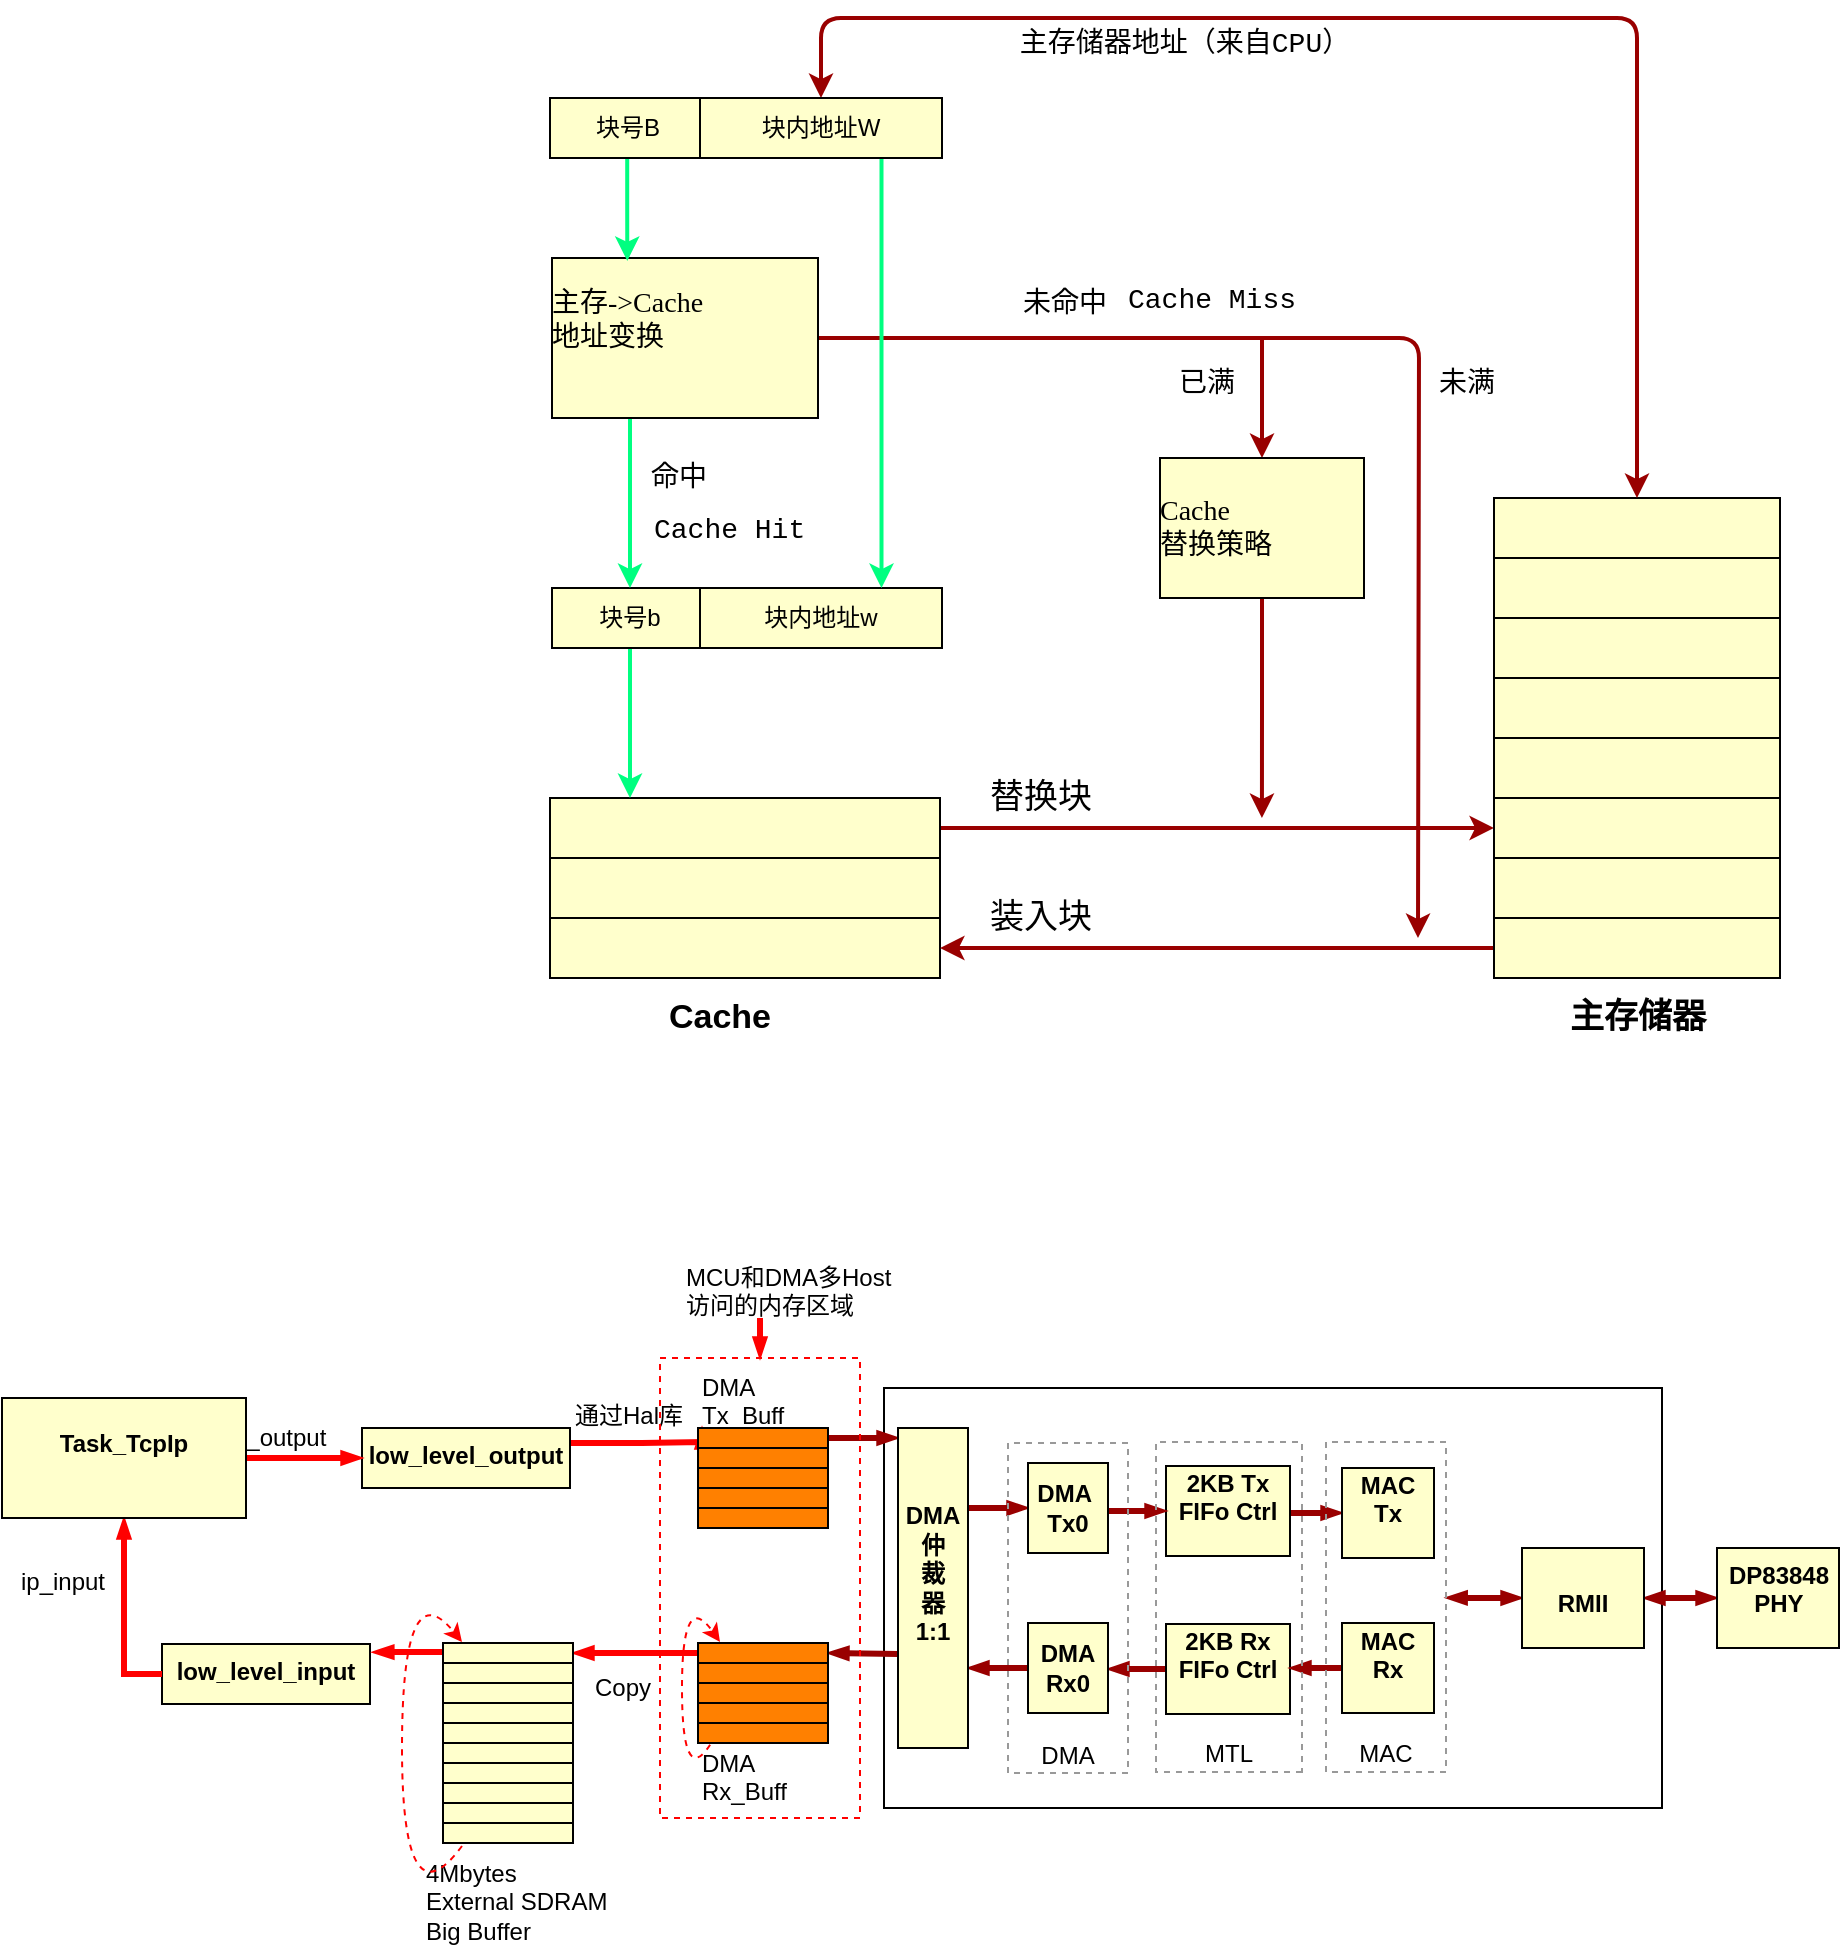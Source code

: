 <mxfile version="10.6.5" type="github"><diagram name="Page-1" id="c7558073-3199-34d8-9f00-42111426c3f3"><mxGraphModel dx="1403" dy="337" grid="1" gridSize="10" guides="1" tooltips="1" connect="1" arrows="1" fold="1" page="1" pageScale="1" pageWidth="826" pageHeight="1169" background="#ffffff" math="0" shadow="0"><root><mxCell id="0"/><mxCell id="1" parent="0"/><mxCell id="rJL7Dmup7pyaeB568RwO-131" style="edgeStyle=orthogonalEdgeStyle;rounded=0;orthogonalLoop=1;jettySize=auto;html=1;exitX=1;exitY=0.5;exitDx=0;exitDy=0;entryX=0;entryY=0.5;entryDx=0;entryDy=0;strokeColor=#990000;strokeWidth=2;" parent="1" source="14" target="rJL7Dmup7pyaeB568RwO-123" edge="1"><mxGeometry relative="1" as="geometry"/></mxCell><mxCell id="14" value="" style="align=center;verticalAlign=middle;fontStyle=1;strokeWidth=1;fillColor=#FFFFCC;spacing=0;whiteSpace=wrap;" parent="1" vertex="1"><mxGeometry x="104" y="535" width="195" height="30" as="geometry"/></mxCell><mxCell id="rJL7Dmup7pyaeB568RwO-96" value="" style="whiteSpace=wrap;align=center;verticalAlign=middle;fontStyle=1;strokeWidth=1;fillColor=#FFFFCC" parent="1" vertex="1"><mxGeometry x="104" y="565" width="195" height="30" as="geometry"/></mxCell><mxCell id="rJL7Dmup7pyaeB568RwO-97" value="" style="whiteSpace=wrap;align=center;verticalAlign=middle;fontStyle=1;strokeWidth=1;fillColor=#FFFFCC" parent="1" vertex="1"><mxGeometry x="104" y="595" width="195" height="30" as="geometry"/></mxCell><mxCell id="rJL7Dmup7pyaeB568RwO-98" value="&lt;font style=&quot;font-size: 17px&quot;&gt;Cache&lt;/font&gt;" style="text;html=1;strokeColor=none;fillColor=none;align=center;verticalAlign=middle;whiteSpace=wrap;rounded=0;fontStyle=1" parent="1" vertex="1"><mxGeometry x="169" y="635" width="40" height="20" as="geometry"/></mxCell><mxCell id="rJL7Dmup7pyaeB568RwO-117" value="" style="align=center;verticalAlign=middle;fontStyle=1;strokeWidth=1;fillColor=#FFFFCC;spacing=0;whiteSpace=wrap;" parent="1" vertex="1"><mxGeometry x="576" y="385" width="143" height="30" as="geometry"/></mxCell><mxCell id="rJL7Dmup7pyaeB568RwO-118" value="" style="align=center;verticalAlign=middle;fontStyle=1;strokeWidth=1;fillColor=#FFFFCC;spacing=0;whiteSpace=wrap;" parent="1" vertex="1"><mxGeometry x="576" y="415" width="143" height="30" as="geometry"/></mxCell><mxCell id="rJL7Dmup7pyaeB568RwO-120" value="" style="align=center;verticalAlign=middle;fontStyle=1;strokeWidth=1;fillColor=#FFFFCC;spacing=0;whiteSpace=wrap;" parent="1" vertex="1"><mxGeometry x="576" y="445" width="143" height="30" as="geometry"/></mxCell><mxCell id="rJL7Dmup7pyaeB568RwO-121" value="" style="align=center;verticalAlign=middle;fontStyle=1;strokeWidth=1;fillColor=#FFFFCC;spacing=0;whiteSpace=wrap;" parent="1" vertex="1"><mxGeometry x="576" y="475" width="143" height="30" as="geometry"/></mxCell><mxCell id="rJL7Dmup7pyaeB568RwO-122" value="" style="align=center;verticalAlign=middle;fontStyle=1;strokeWidth=1;fillColor=#FFFFCC;spacing=0;whiteSpace=wrap;" parent="1" vertex="1"><mxGeometry x="576" y="505" width="143" height="30" as="geometry"/></mxCell><mxCell id="rJL7Dmup7pyaeB568RwO-123" value="" style="align=center;verticalAlign=middle;fontStyle=1;strokeWidth=1;fillColor=#FFFFCC;spacing=0;whiteSpace=wrap;" parent="1" vertex="1"><mxGeometry x="576" y="535" width="143" height="30" as="geometry"/></mxCell><mxCell id="rJL7Dmup7pyaeB568RwO-124" value="" style="align=center;verticalAlign=middle;fontStyle=1;strokeWidth=1;fillColor=#FFFFCC;spacing=0;whiteSpace=wrap;" parent="1" vertex="1"><mxGeometry x="576" y="565" width="143" height="30" as="geometry"/></mxCell><mxCell id="rJL7Dmup7pyaeB568RwO-130" style="edgeStyle=orthogonalEdgeStyle;rounded=0;orthogonalLoop=1;jettySize=auto;html=1;exitX=0;exitY=0.5;exitDx=0;exitDy=0;entryX=1;entryY=0.5;entryDx=0;entryDy=0;strokeColor=#990000;strokeWidth=2;" parent="1" source="rJL7Dmup7pyaeB568RwO-125" target="rJL7Dmup7pyaeB568RwO-97" edge="1"><mxGeometry relative="1" as="geometry"/></mxCell><mxCell id="rJL7Dmup7pyaeB568RwO-125" value="" style="align=center;verticalAlign=middle;fontStyle=1;strokeWidth=1;fillColor=#FFFFCC;spacing=0;whiteSpace=wrap;" parent="1" vertex="1"><mxGeometry x="576" y="595" width="143" height="30" as="geometry"/></mxCell><mxCell id="rJL7Dmup7pyaeB568RwO-127" value="&lt;span style=&quot;font-size: 17px&quot;&gt;主存储器&lt;/span&gt;" style="text;html=1;strokeColor=none;fillColor=none;align=center;verticalAlign=middle;whiteSpace=wrap;rounded=0;fontStyle=1" parent="1" vertex="1"><mxGeometry x="607.5" y="635" width="80" height="20" as="geometry"/></mxCell><mxCell id="rJL7Dmup7pyaeB568RwO-132" value="&lt;font style=&quot;font-size: 17px&quot;&gt;替换块&lt;/font&gt;" style="text;html=1;strokeColor=none;fillColor=none;align=center;verticalAlign=middle;whiteSpace=wrap;rounded=0;" parent="1" vertex="1"><mxGeometry x="319.5" y="525" width="59" height="20" as="geometry"/></mxCell><mxCell id="rJL7Dmup7pyaeB568RwO-133" value="&lt;font style=&quot;font-size: 17px&quot;&gt;装入块&lt;/font&gt;" style="text;html=1;strokeColor=none;fillColor=none;align=center;verticalAlign=middle;whiteSpace=wrap;rounded=0;" parent="1" vertex="1"><mxGeometry x="319.5" y="585" width="59" height="20" as="geometry"/></mxCell><mxCell id="rJL7Dmup7pyaeB568RwO-139" value="" style="edgeStyle=orthogonalEdgeStyle;rounded=0;orthogonalLoop=1;jettySize=auto;html=1;strokeColor=#00FF80;strokeWidth=2;fontFamily=Courier New;fontSize=14;fontColor=#99FF99;" parent="1" source="rJL7Dmup7pyaeB568RwO-134" target="14" edge="1"><mxGeometry relative="1" as="geometry"><Array as="points"><mxPoint x="144" y="535"/><mxPoint x="144" y="535"/></Array></mxGeometry></mxCell><mxCell id="rJL7Dmup7pyaeB568RwO-134" value="块号b" style="align=center;verticalAlign=middle;fontStyle=0;strokeWidth=1;fillColor=#FFFFCC;spacing=0;whiteSpace=wrap;" parent="1" vertex="1"><mxGeometry x="105" y="430" width="78" height="30" as="geometry"/></mxCell><mxCell id="rJL7Dmup7pyaeB568RwO-135" value="块内地址w" style="align=center;verticalAlign=middle;fontStyle=0;strokeWidth=1;fillColor=#FFFFCC;spacing=0;whiteSpace=wrap;" parent="1" vertex="1"><mxGeometry x="179.0" y="430" width="121" height="30" as="geometry"/></mxCell><mxCell id="rJL7Dmup7pyaeB568RwO-143" value="" style="edgeStyle=orthogonalEdgeStyle;rounded=0;orthogonalLoop=1;jettySize=auto;html=1;strokeColor=#00FF80;strokeWidth=2;fontFamily=Courier New;fontSize=14;fontColor=#99FF99;entryX=0.5;entryY=0;entryDx=0;entryDy=0;" parent="1" source="rJL7Dmup7pyaeB568RwO-136" target="rJL7Dmup7pyaeB568RwO-134" edge="1"><mxGeometry relative="1" as="geometry"><mxPoint x="171.5" y="425" as="targetPoint"/><Array as="points"><mxPoint x="144" y="365"/><mxPoint x="144" y="365"/></Array></mxGeometry></mxCell><mxCell id="rJL7Dmup7pyaeB568RwO-144" value="命中" style="text;html=1;resizable=0;points=[];align=center;verticalAlign=middle;labelBackgroundColor=#ffffff;fontSize=14;fontFamily=Courier New;fontColor=#000000;" parent="rJL7Dmup7pyaeB568RwO-143" vertex="1" connectable="0"><mxGeometry x="-0.114" y="1" relative="1" as="geometry"><mxPoint x="23" y="-7.5" as="offset"/></mxGeometry></mxCell><mxCell id="rJL7Dmup7pyaeB568RwO-155" style="edgeStyle=orthogonalEdgeStyle;rounded=0;orthogonalLoop=1;jettySize=auto;html=1;exitX=1;exitY=0.5;exitDx=0;exitDy=0;startArrow=none;startFill=0;strokeColor=#990000;strokeWidth=2;fontFamily=Courier New;fontSize=14;fontColor=#000000;" parent="1" source="rJL7Dmup7pyaeB568RwO-136" target="rJL7Dmup7pyaeB568RwO-154" edge="1"><mxGeometry relative="1" as="geometry"/></mxCell><mxCell id="rJL7Dmup7pyaeB568RwO-157" style="edgeStyle=orthogonalEdgeStyle;rounded=1;orthogonalLoop=1;jettySize=auto;html=1;exitX=1;exitY=0.5;exitDx=0;exitDy=0;startArrow=none;startFill=0;strokeColor=#990000;strokeWidth=2;fontFamily=Courier New;fontSize=14;fontColor=#000000;" parent="1" source="rJL7Dmup7pyaeB568RwO-136" edge="1"><mxGeometry relative="1" as="geometry"><mxPoint x="538" y="605.0" as="targetPoint"/></mxGeometry></mxCell><mxCell id="rJL7Dmup7pyaeB568RwO-136" value="主存-&gt;Cache&#10;地址变换&#10;" style="align=left;verticalAlign=middle;fontStyle=0;strokeWidth=1;fillColor=#FFFFCC;spacing=0;whiteSpace=wrap;horizontal=1;fontSize=14;fontFamily=Verdana;" parent="1" vertex="1"><mxGeometry x="105" y="265" width="133" height="80" as="geometry"/></mxCell><mxCell id="rJL7Dmup7pyaeB568RwO-149" value="" style="edgeStyle=orthogonalEdgeStyle;rounded=0;orthogonalLoop=1;jettySize=auto;html=1;strokeColor=#00FF80;strokeWidth=2;fontFamily=Courier New;fontSize=14;fontColor=#000000;entryX=0.283;entryY=0.018;entryDx=0;entryDy=0;entryPerimeter=0;" parent="1" source="rJL7Dmup7pyaeB568RwO-145" target="rJL7Dmup7pyaeB568RwO-136" edge="1"><mxGeometry relative="1" as="geometry"><Array as="points"><mxPoint x="143" y="240"/></Array></mxGeometry></mxCell><mxCell id="rJL7Dmup7pyaeB568RwO-145" value="块号B" style="align=center;verticalAlign=middle;fontStyle=0;strokeWidth=1;fillColor=#FFFFCC;spacing=0;whiteSpace=wrap;" parent="1" vertex="1"><mxGeometry x="104" y="185" width="78" height="30" as="geometry"/></mxCell><mxCell id="rJL7Dmup7pyaeB568RwO-151" style="edgeStyle=orthogonalEdgeStyle;rounded=1;orthogonalLoop=1;jettySize=auto;html=1;entryX=0.5;entryY=0;entryDx=0;entryDy=0;strokeColor=#990000;strokeWidth=2;fontFamily=Courier New;fontSize=14;fontColor=#000000;startArrow=classic;startFill=1;" parent="1" source="rJL7Dmup7pyaeB568RwO-146" target="rJL7Dmup7pyaeB568RwO-117" edge="1"><mxGeometry relative="1" as="geometry"><Array as="points"><mxPoint x="240" y="145"/><mxPoint x="648" y="145"/></Array></mxGeometry></mxCell><mxCell id="rJL7Dmup7pyaeB568RwO-152" style="edgeStyle=orthogonalEdgeStyle;rounded=0;orthogonalLoop=1;jettySize=auto;html=1;exitX=0.75;exitY=1;exitDx=0;exitDy=0;entryX=0.75;entryY=0;entryDx=0;entryDy=0;strokeColor=#00FF80;strokeWidth=2;fontFamily=Courier New;fontSize=14;fontColor=#000000;" parent="1" source="rJL7Dmup7pyaeB568RwO-146" target="rJL7Dmup7pyaeB568RwO-135" edge="1"><mxGeometry relative="1" as="geometry"/></mxCell><mxCell id="rJL7Dmup7pyaeB568RwO-146" value="块内地址W" style="align=center;verticalAlign=middle;fontStyle=0;strokeWidth=1;fillColor=#FFFFCC;spacing=0;whiteSpace=wrap;" parent="1" vertex="1"><mxGeometry x="179.0" y="185" width="121" height="30" as="geometry"/></mxCell><mxCell id="rJL7Dmup7pyaeB568RwO-153" value="主存储器地址（来自CPU）" style="text;html=1;resizable=0;points=[];align=center;verticalAlign=middle;labelBackgroundColor=#ffffff;fontSize=14;fontFamily=Courier New;fontColor=#000000;" parent="1" vertex="1" connectable="0"><mxGeometry x="398.103" y="164.931" as="geometry"><mxPoint x="23" y="-7.5" as="offset"/></mxGeometry></mxCell><mxCell id="rJL7Dmup7pyaeB568RwO-156" style="edgeStyle=orthogonalEdgeStyle;rounded=0;orthogonalLoop=1;jettySize=auto;html=1;exitX=0.5;exitY=1;exitDx=0;exitDy=0;startArrow=none;startFill=0;strokeColor=#990000;strokeWidth=2;fontFamily=Courier New;fontSize=14;fontColor=#000000;" parent="1" source="rJL7Dmup7pyaeB568RwO-154" edge="1"><mxGeometry relative="1" as="geometry"><mxPoint x="459.966" y="545.0" as="targetPoint"/></mxGeometry></mxCell><mxCell id="rJL7Dmup7pyaeB568RwO-154" value="Cache&#10;替换策略" style="align=left;verticalAlign=middle;fontStyle=0;strokeWidth=1;fillColor=#FFFFCC;spacing=0;whiteSpace=wrap;horizontal=1;fontSize=14;fontFamily=Verdana;" parent="1" vertex="1"><mxGeometry x="409" y="365" width="102" height="70" as="geometry"/></mxCell><mxCell id="rJL7Dmup7pyaeB568RwO-158" value="未命中" style="text;html=1;resizable=0;points=[];align=center;verticalAlign=middle;labelBackgroundColor=#ffffff;fontSize=14;fontFamily=Courier New;fontColor=#000000;" parent="1" vertex="1" connectable="0"><mxGeometry x="338.103" y="294.931" as="geometry"><mxPoint x="23" y="-7.5" as="offset"/></mxGeometry></mxCell><mxCell id="rJL7Dmup7pyaeB568RwO-159" value="已满" style="text;html=1;resizable=0;points=[];align=center;verticalAlign=middle;labelBackgroundColor=#ffffff;fontSize=14;fontFamily=Courier New;fontColor=#000000;" parent="1" vertex="1" connectable="0"><mxGeometry x="409.103" y="334.931" as="geometry"><mxPoint x="23" y="-7.5" as="offset"/></mxGeometry></mxCell><mxCell id="rJL7Dmup7pyaeB568RwO-160" value="未满" style="text;html=1;resizable=0;points=[];align=center;verticalAlign=middle;labelBackgroundColor=#ffffff;fontSize=14;fontFamily=Courier New;fontColor=#000000;" parent="1" vertex="1" connectable="0"><mxGeometry x="539.103" y="334.931" as="geometry"><mxPoint x="23" y="-7.5" as="offset"/></mxGeometry></mxCell><mxCell id="rJL7Dmup7pyaeB568RwO-162" value="Cache Hit" style="text;html=1;resizable=0;points=[];autosize=1;align=left;verticalAlign=top;spacingTop=-4;fontSize=14;fontFamily=Courier New;fontColor=#000000;" parent="1" vertex="1"><mxGeometry x="154" y="390" width="90" height="20" as="geometry"/></mxCell><mxCell id="rJL7Dmup7pyaeB568RwO-163" value="Cache Miss" style="text;html=1;resizable=0;points=[];autosize=1;align=left;verticalAlign=top;spacingTop=-4;fontSize=14;fontFamily=Courier New;fontColor=#000000;" parent="1" vertex="1"><mxGeometry x="391" y="275" width="100" height="20" as="geometry"/></mxCell><mxCell id="zGdMH3OUGbLleEWhz61C-14" value="" style="align=center;verticalAlign=middle;fontStyle=1;strokeWidth=1;fillColor=#FFFFFF;spacing=0;whiteSpace=wrap;" parent="1" vertex="1"><mxGeometry x="271" y="830" width="389" height="210" as="geometry"/></mxCell><mxCell id="NwYxwCmfoPBGEtadz7WO-18" style="edgeStyle=orthogonalEdgeStyle;rounded=0;orthogonalLoop=1;jettySize=auto;html=1;entryX=1;entryY=0.5;entryDx=0;entryDy=0;fontSize=12;strokeWidth=3;strokeColor=#990000;endArrow=none;endFill=0;startArrow=blockThin;startFill=1;endSize=3;startSize=3;" edge="1" parent="1" source="zGdMH3OUGbLleEWhz61C-15" target="zGdMH3OUGbLleEWhz61C-56"><mxGeometry relative="1" as="geometry"><Array as="points"><mxPoint x="250" y="855"/><mxPoint x="250" y="855"/></Array></mxGeometry></mxCell><mxCell id="NwYxwCmfoPBGEtadz7WO-19" style="edgeStyle=orthogonalEdgeStyle;rounded=0;orthogonalLoop=1;jettySize=auto;html=1;entryX=1;entryY=0.5;entryDx=0;entryDy=0;fontSize=12;strokeWidth=3;strokeColor=#990000;endArrow=blockThin;endFill=1;startArrow=none;startFill=0;endSize=3;" edge="1" parent="1" target="zGdMH3OUGbLleEWhz61C-24"><mxGeometry relative="1" as="geometry"><mxPoint x="278" y="963" as="sourcePoint"/><Array as="points"><mxPoint x="278" y="963"/><mxPoint x="260" y="963"/></Array></mxGeometry></mxCell><mxCell id="NwYxwCmfoPBGEtadz7WO-22" style="edgeStyle=orthogonalEdgeStyle;rounded=0;orthogonalLoop=1;jettySize=auto;html=1;exitX=1;exitY=0.25;exitDx=0;exitDy=0;startArrow=none;startFill=0;endArrow=blockThin;endFill=1;strokeColor=#990000;strokeWidth=3;fontSize=12;endSize=3;" edge="1" parent="1" source="zGdMH3OUGbLleEWhz61C-15" target="zGdMH3OUGbLleEWhz61C-31"><mxGeometry relative="1" as="geometry"><Array as="points"><mxPoint x="340" y="890"/><mxPoint x="340" y="890"/></Array></mxGeometry></mxCell><mxCell id="NwYxwCmfoPBGEtadz7WO-23" style="edgeStyle=orthogonalEdgeStyle;rounded=0;orthogonalLoop=1;jettySize=auto;html=1;exitX=1;exitY=0.75;exitDx=0;exitDy=0;startArrow=blockThin;startFill=1;endArrow=none;endFill=0;strokeColor=#990000;strokeWidth=3;fontSize=12;endSize=3;startSize=3;" edge="1" parent="1" source="zGdMH3OUGbLleEWhz61C-15" target="zGdMH3OUGbLleEWhz61C-63"><mxGeometry relative="1" as="geometry"><Array as="points"><mxPoint x="340" y="970"/><mxPoint x="340" y="970"/></Array></mxGeometry></mxCell><mxCell id="zGdMH3OUGbLleEWhz61C-15" value="DMA仲&#10;裁&#10;器&#10;1:1&#10;" style="align=center;verticalAlign=middle;fontStyle=1;strokeWidth=1;fillColor=#FFFFCC;spacing=0;whiteSpace=wrap;horizontal=1;" parent="1" vertex="1"><mxGeometry x="278" y="850" width="35" height="160" as="geometry"/></mxCell><mxCell id="NwYxwCmfoPBGEtadz7WO-25" style="edgeStyle=orthogonalEdgeStyle;rounded=0;orthogonalLoop=1;jettySize=auto;html=1;exitX=1;exitY=0.5;exitDx=0;exitDy=0;entryX=0;entryY=0.5;entryDx=0;entryDy=0;startArrow=none;startFill=0;endArrow=blockThin;endFill=1;strokeColor=#990000;strokeWidth=3;fontSize=12;endSize=3;startSize=3;" edge="1" parent="1" source="zGdMH3OUGbLleEWhz61C-18" target="zGdMH3OUGbLleEWhz61C-20"><mxGeometry relative="1" as="geometry"><Array as="points"><mxPoint x="474" y="893"/></Array></mxGeometry></mxCell><mxCell id="zGdMH3OUGbLleEWhz61C-18" value="2KB Tx&#10;FIFo Ctrl&#10;" style="align=center;verticalAlign=bottom;fontStyle=1;strokeWidth=1;fillColor=#FFFFCC;spacing=0;whiteSpace=wrap;horizontal=1;" parent="1" vertex="1"><mxGeometry x="412" y="869" width="62" height="45" as="geometry"/></mxCell><mxCell id="NwYxwCmfoPBGEtadz7WO-26" style="edgeStyle=orthogonalEdgeStyle;rounded=0;orthogonalLoop=1;jettySize=auto;html=1;startArrow=none;startFill=0;endArrow=blockThin;endFill=1;strokeColor=#990000;strokeWidth=3;fontSize=12;startSize=3;endSize=3;" edge="1" parent="1" source="zGdMH3OUGbLleEWhz61C-19" target="zGdMH3OUGbLleEWhz61C-63"><mxGeometry relative="1" as="geometry"><Array as="points"><mxPoint x="392" y="970"/><mxPoint x="392" y="970"/></Array></mxGeometry></mxCell><mxCell id="zGdMH3OUGbLleEWhz61C-19" value="2KB Rx&#10;FIFo Ctrl&#10;" style="align=center;verticalAlign=bottom;fontStyle=1;strokeWidth=1;fillColor=#FFFFCC;spacing=0;whiteSpace=wrap;horizontal=1;flipH=1;flipV=0;" parent="1" vertex="1"><mxGeometry x="412" y="948" width="62" height="45" as="geometry"/></mxCell><mxCell id="zGdMH3OUGbLleEWhz61C-20" value="MAC&#10;Tx&#10;" style="align=center;verticalAlign=bottom;fontStyle=1;strokeWidth=1;fillColor=#FFFFCC;spacing=0;whiteSpace=wrap;horizontal=1;" parent="1" vertex="1"><mxGeometry x="500" y="870" width="46" height="45" as="geometry"/></mxCell><mxCell id="NwYxwCmfoPBGEtadz7WO-27" style="edgeStyle=orthogonalEdgeStyle;rounded=0;orthogonalLoop=1;jettySize=auto;html=1;exitX=0;exitY=0.5;exitDx=0;exitDy=0;startArrow=none;startFill=0;endArrow=blockThin;endFill=1;strokeColor=#990000;strokeWidth=3;fontSize=12;startSize=3;endSize=3;" edge="1" parent="1" source="zGdMH3OUGbLleEWhz61C-21" target="zGdMH3OUGbLleEWhz61C-19"><mxGeometry relative="1" as="geometry"><Array as="points"><mxPoint x="480" y="970"/><mxPoint x="480" y="970"/></Array></mxGeometry></mxCell><mxCell id="zGdMH3OUGbLleEWhz61C-21" value="MAC&#10;Rx&#10;" style="align=center;verticalAlign=bottom;fontStyle=1;strokeWidth=1;fillColor=#FFFFCC;spacing=0;whiteSpace=wrap;horizontal=1;flipH=1;flipV=0;" parent="1" vertex="1"><mxGeometry x="500" y="947.5" width="46" height="45" as="geometry"/></mxCell><mxCell id="NwYxwCmfoPBGEtadz7WO-34" style="edgeStyle=orthogonalEdgeStyle;rounded=0;orthogonalLoop=1;jettySize=auto;html=1;entryX=-0.002;entryY=0.528;entryDx=0;entryDy=0;entryPerimeter=0;startArrow=blockThin;startFill=1;endArrow=blockThin;endFill=1;strokeColor=#990000;strokeWidth=3;fontSize=12;endSize=3;startSize=3;" edge="1" parent="1" source="zGdMH3OUGbLleEWhz61C-22" target="NwYxwCmfoPBGEtadz7WO-31"><mxGeometry relative="1" as="geometry"/></mxCell><mxCell id="NwYxwCmfoPBGEtadz7WO-35" style="edgeStyle=orthogonalEdgeStyle;rounded=0;orthogonalLoop=1;jettySize=auto;html=1;exitX=1;exitY=0.5;exitDx=0;exitDy=0;startArrow=blockThin;startFill=1;endArrow=blockThin;endFill=1;strokeColor=#990000;strokeWidth=3;fontSize=12;endSize=3;startSize=3;" edge="1" parent="1" source="zGdMH3OUGbLleEWhz61C-22" target="zGdMH3OUGbLleEWhz61C-23"><mxGeometry relative="1" as="geometry"/></mxCell><mxCell id="zGdMH3OUGbLleEWhz61C-22" value="RMII&#10;" style="align=center;verticalAlign=bottom;fontStyle=1;strokeWidth=1;fillColor=#FFFFCC;spacing=0;whiteSpace=wrap;horizontal=1;" parent="1" vertex="1"><mxGeometry x="590" y="910" width="61" height="50" as="geometry"/></mxCell><mxCell id="zGdMH3OUGbLleEWhz61C-23" value="DP83848&#10;PHY&#10;" style="align=center;verticalAlign=bottom;fontStyle=1;strokeWidth=1;fillColor=#FFFFCC;spacing=0;whiteSpace=wrap;horizontal=1;" parent="1" vertex="1"><mxGeometry x="687.5" y="910" width="61" height="50" as="geometry"/></mxCell><mxCell id="NwYxwCmfoPBGEtadz7WO-36" value="Copy" style="edgeStyle=orthogonalEdgeStyle;rounded=0;orthogonalLoop=1;jettySize=auto;html=1;exitX=0;exitY=0.5;exitDx=0;exitDy=0;entryX=1;entryY=0.5;entryDx=0;entryDy=0;startArrow=none;startFill=0;endArrow=blockThin;endFill=1;strokeColor=#FF0000;strokeWidth=3;fontSize=12;endSize=3;" edge="1" parent="1" source="zGdMH3OUGbLleEWhz61C-24" target="zGdMH3OUGbLleEWhz61C-44"><mxGeometry x="0.219" y="17" relative="1" as="geometry"><mxPoint as="offset"/></mxGeometry></mxCell><mxCell id="zGdMH3OUGbLleEWhz61C-24" value="" style="align=center;verticalAlign=middle;fontStyle=0;strokeWidth=1;fillColor=#FF8000;spacing=0;whiteSpace=wrap;fontSize=8;" parent="1" vertex="1"><mxGeometry x="178.0" y="957.5" width="65" height="10" as="geometry"/></mxCell><mxCell id="zGdMH3OUGbLleEWhz61C-27" value="" style="align=center;verticalAlign=middle;fontStyle=1;strokeWidth=1;fillColor=#FF8000;spacing=0;whiteSpace=wrap;" parent="1" vertex="1"><mxGeometry x="178.0" y="967.5" width="65" height="10" as="geometry"/></mxCell><mxCell id="zGdMH3OUGbLleEWhz61C-28" value="" style="align=center;verticalAlign=middle;fontStyle=1;strokeWidth=1;fillColor=#FF8000;spacing=0;whiteSpace=wrap;" parent="1" vertex="1"><mxGeometry x="178.0" y="977.5" width="65" height="10" as="geometry"/></mxCell><mxCell id="zGdMH3OUGbLleEWhz61C-29" value="" style="align=center;verticalAlign=middle;fontStyle=1;strokeWidth=1;fillColor=#FF8000;spacing=0;whiteSpace=wrap;" parent="1" vertex="1"><mxGeometry x="178.0" y="987.5" width="65" height="10" as="geometry"/></mxCell><mxCell id="zGdMH3OUGbLleEWhz61C-30" value="" style="align=center;verticalAlign=middle;fontStyle=1;strokeWidth=1;fillColor=#FF8000;spacing=0;whiteSpace=wrap;" parent="1" vertex="1"><mxGeometry x="178.0" y="997.5" width="65" height="10" as="geometry"/></mxCell><mxCell id="NwYxwCmfoPBGEtadz7WO-24" style="edgeStyle=orthogonalEdgeStyle;rounded=0;orthogonalLoop=1;jettySize=auto;html=1;exitX=1;exitY=0.5;exitDx=0;exitDy=0;entryX=0;entryY=0.5;entryDx=0;entryDy=0;startArrow=none;startFill=0;endArrow=blockThin;endFill=1;strokeColor=#990000;strokeWidth=3;fontSize=12;startSize=3;endSize=3;" edge="1" parent="1" source="zGdMH3OUGbLleEWhz61C-31" target="zGdMH3OUGbLleEWhz61C-18"><mxGeometry relative="1" as="geometry"><Array as="points"><mxPoint x="383" y="892"/></Array></mxGeometry></mxCell><mxCell id="zGdMH3OUGbLleEWhz61C-31" value="DMA &#10;Tx0" style="align=center;verticalAlign=middle;fontStyle=1;strokeWidth=1;fillColor=#FFFFCC;spacing=0;whiteSpace=wrap;" parent="1" vertex="1"><mxGeometry x="343" y="867.5" width="40" height="45" as="geometry"/></mxCell><mxCell id="NwYxwCmfoPBGEtadz7WO-41" style="edgeStyle=orthogonalEdgeStyle;rounded=0;orthogonalLoop=1;jettySize=auto;html=1;exitX=1;exitY=0.25;exitDx=0;exitDy=0;startArrow=none;startFill=0;endArrow=blockThin;endFill=1;strokeColor=#FF0000;strokeWidth=3;fontSize=12;entryX=0.21;entryY=0.152;entryDx=0;entryDy=0;entryPerimeter=0;endSize=3;startSize=3;" edge="1" parent="1" source="zGdMH3OUGbLleEWhz61C-40" target="NwYxwCmfoPBGEtadz7WO-37"><mxGeometry relative="1" as="geometry"><Array as="points"><mxPoint x="150" y="857"/><mxPoint x="150" y="857"/></Array></mxGeometry></mxCell><mxCell id="NwYxwCmfoPBGEtadz7WO-48" value="通过Hal库" style="text;html=1;resizable=0;points=[];align=center;verticalAlign=middle;labelBackgroundColor=#ffffff;fontSize=12;horizontal=1;" vertex="1" connectable="0" parent="NwYxwCmfoPBGEtadz7WO-41"><mxGeometry x="-0.219" relative="1" as="geometry"><mxPoint x="0.5" y="-14" as="offset"/></mxGeometry></mxCell><mxCell id="zGdMH3OUGbLleEWhz61C-40" value="low_level_output&#10;" style="whiteSpace=wrap;align=center;verticalAlign=top;fontStyle=1;strokeWidth=1;fillColor=#FFFFCC" parent="1" vertex="1"><mxGeometry x="10" y="850" width="104" height="30" as="geometry"/></mxCell><mxCell id="zGdMH3OUGbLleEWhz61C-41" value="low_level_input&#10;" style="whiteSpace=wrap;align=center;verticalAlign=top;fontStyle=1;strokeWidth=1;fillColor=#FFFFCC" parent="1" vertex="1"><mxGeometry x="-90" y="958" width="104" height="30" as="geometry"/></mxCell><mxCell id="NwYxwCmfoPBGEtadz7WO-44" style="edgeStyle=orthogonalEdgeStyle;rounded=0;orthogonalLoop=1;jettySize=auto;html=1;exitX=1;exitY=0.5;exitDx=0;exitDy=0;entryX=0;entryY=0.5;entryDx=0;entryDy=0;startArrow=none;startFill=0;startSize=3;endArrow=blockThin;endFill=1;endSize=3;strokeColor=#FF0000;strokeWidth=3;fontSize=12;" edge="1" parent="1" source="zGdMH3OUGbLleEWhz61C-43" target="zGdMH3OUGbLleEWhz61C-40"><mxGeometry relative="1" as="geometry"><Array as="points"><mxPoint x="5" y="865"/></Array></mxGeometry></mxCell><mxCell id="NwYxwCmfoPBGEtadz7WO-46" value="ip_output" style="text;html=1;resizable=0;points=[];align=center;verticalAlign=middle;labelBackgroundColor=#ffffff;fontSize=12;" vertex="1" connectable="0" parent="NwYxwCmfoPBGEtadz7WO-44"><mxGeometry x="0.354" y="20" relative="1" as="geometry"><mxPoint x="-25" y="10" as="offset"/></mxGeometry></mxCell><mxCell id="NwYxwCmfoPBGEtadz7WO-45" style="edgeStyle=orthogonalEdgeStyle;rounded=0;orthogonalLoop=1;jettySize=auto;html=1;exitX=0.5;exitY=1;exitDx=0;exitDy=0;startArrow=blockThin;startFill=1;startSize=3;endArrow=none;endFill=0;endSize=3;strokeColor=#FF0000;strokeWidth=3;fontSize=12;entryX=0;entryY=0.5;entryDx=0;entryDy=0;" edge="1" parent="1" source="zGdMH3OUGbLleEWhz61C-43" target="zGdMH3OUGbLleEWhz61C-41"><mxGeometry relative="1" as="geometry"><mxPoint x="-56" y="960" as="targetPoint"/><Array as="points"><mxPoint x="-109" y="973"/></Array></mxGeometry></mxCell><mxCell id="NwYxwCmfoPBGEtadz7WO-47" value="ip_input" style="text;html=1;resizable=0;points=[];align=center;verticalAlign=middle;labelBackgroundColor=#ffffff;fontSize=12;" vertex="1" connectable="0" parent="NwYxwCmfoPBGEtadz7WO-45"><mxGeometry x="0.315" y="11" relative="1" as="geometry"><mxPoint x="-42.5" y="-32" as="offset"/></mxGeometry></mxCell><mxCell id="zGdMH3OUGbLleEWhz61C-43" value="Task_TcpIp&#10;" style="whiteSpace=wrap;align=center;verticalAlign=middle;fontStyle=1;strokeWidth=1;fillColor=#FFFFCC;fontSize=12;" parent="1" vertex="1"><mxGeometry x="-170" y="835" width="122" height="60" as="geometry"/></mxCell><mxCell id="NwYxwCmfoPBGEtadz7WO-42" style="edgeStyle=orthogonalEdgeStyle;rounded=0;orthogonalLoop=1;jettySize=auto;html=1;startArrow=none;startFill=0;startSize=3;endArrow=blockThin;endFill=1;endSize=3;strokeColor=#FF0000;strokeWidth=3;fontSize=12;entryX=1.014;entryY=0.136;entryDx=0;entryDy=0;entryPerimeter=0;" edge="1" parent="1" target="zGdMH3OUGbLleEWhz61C-41"><mxGeometry relative="1" as="geometry"><mxPoint x="35" y="962.492" as="targetPoint"/><mxPoint x="50" y="962" as="sourcePoint"/><Array as="points"><mxPoint x="36" y="962"/></Array></mxGeometry></mxCell><mxCell id="zGdMH3OUGbLleEWhz61C-44" value="" style="align=center;verticalAlign=middle;fontStyle=0;strokeWidth=1;fillColor=#FFFFCC;spacing=0;whiteSpace=wrap;fontSize=8;" parent="1" vertex="1"><mxGeometry x="50.5" y="957.5" width="65" height="10" as="geometry"/></mxCell><mxCell id="zGdMH3OUGbLleEWhz61C-45" value="" style="align=center;verticalAlign=middle;fontStyle=1;strokeWidth=1;fillColor=#FFFFCC;spacing=0;whiteSpace=wrap;" parent="1" vertex="1"><mxGeometry x="50.5" y="967.5" width="65" height="10" as="geometry"/></mxCell><mxCell id="zGdMH3OUGbLleEWhz61C-46" value="" style="align=center;verticalAlign=middle;fontStyle=1;strokeWidth=1;fillColor=#FFFFCC;spacing=0;whiteSpace=wrap;" parent="1" vertex="1"><mxGeometry x="50.5" y="977.5" width="65" height="10" as="geometry"/></mxCell><mxCell id="zGdMH3OUGbLleEWhz61C-47" value="" style="align=center;verticalAlign=middle;fontStyle=1;strokeWidth=1;fillColor=#FFFFCC;spacing=0;whiteSpace=wrap;" parent="1" vertex="1"><mxGeometry x="50.5" y="987.5" width="65" height="10" as="geometry"/></mxCell><mxCell id="zGdMH3OUGbLleEWhz61C-48" value="" style="align=center;verticalAlign=middle;fontStyle=1;strokeWidth=1;fillColor=#FFFFCC;spacing=0;whiteSpace=wrap;" parent="1" vertex="1"><mxGeometry x="50.5" y="997.5" width="65" height="10" as="geometry"/></mxCell><mxCell id="zGdMH3OUGbLleEWhz61C-50" value="" style="align=center;verticalAlign=middle;fontStyle=0;strokeWidth=1;fillColor=#FFFFCC;spacing=0;whiteSpace=wrap;fontSize=8;" parent="1" vertex="1"><mxGeometry x="50.5" y="1007.5" width="65" height="10" as="geometry"/></mxCell><mxCell id="zGdMH3OUGbLleEWhz61C-51" value="" style="align=center;verticalAlign=middle;fontStyle=1;strokeWidth=1;fillColor=#FFFFCC;spacing=0;whiteSpace=wrap;" parent="1" vertex="1"><mxGeometry x="50.5" y="1017.5" width="65" height="10" as="geometry"/></mxCell><mxCell id="zGdMH3OUGbLleEWhz61C-52" value="" style="align=center;verticalAlign=middle;fontStyle=1;strokeWidth=1;fillColor=#FFFFCC;spacing=0;whiteSpace=wrap;" parent="1" vertex="1"><mxGeometry x="50.5" y="1027.5" width="65" height="10" as="geometry"/></mxCell><mxCell id="zGdMH3OUGbLleEWhz61C-53" value="" style="align=center;verticalAlign=middle;fontStyle=1;strokeWidth=1;fillColor=#FFFFCC;spacing=0;whiteSpace=wrap;" parent="1" vertex="1"><mxGeometry x="50.5" y="1037.5" width="65" height="10" as="geometry"/></mxCell><mxCell id="zGdMH3OUGbLleEWhz61C-54" value="" style="align=center;verticalAlign=middle;fontStyle=1;strokeWidth=1;fillColor=#FFFFCC;spacing=0;whiteSpace=wrap;" parent="1" vertex="1"><mxGeometry x="50.5" y="1047.5" width="65" height="10" as="geometry"/></mxCell><mxCell id="zGdMH3OUGbLleEWhz61C-55" value="4Mbytes&lt;br&gt;External SDRAM&lt;br&gt;Big Buffer&lt;br&gt;" style="text;html=1;resizable=0;points=[];autosize=1;align=left;verticalAlign=top;spacingTop=-4;" parent="1" vertex="1"><mxGeometry x="40" y="1062.5" width="110" height="40" as="geometry"/></mxCell><mxCell id="zGdMH3OUGbLleEWhz61C-56" value="" style="align=center;verticalAlign=middle;fontStyle=1;strokeWidth=1;fillColor=#FF8000;spacing=0;whiteSpace=wrap;" parent="1" vertex="1"><mxGeometry x="178" y="850" width="65" height="10" as="geometry"/></mxCell><mxCell id="zGdMH3OUGbLleEWhz61C-57" value="" style="align=center;verticalAlign=middle;fontStyle=1;strokeWidth=1;fillColor=#FF8000;spacing=0;whiteSpace=wrap;" parent="1" vertex="1"><mxGeometry x="178" y="860" width="65" height="10" as="geometry"/></mxCell><mxCell id="zGdMH3OUGbLleEWhz61C-58" value="" style="align=center;verticalAlign=middle;fontStyle=1;strokeWidth=1;fillColor=#FF8000;spacing=0;whiteSpace=wrap;" parent="1" vertex="1"><mxGeometry x="178" y="870" width="65" height="10" as="geometry"/></mxCell><mxCell id="zGdMH3OUGbLleEWhz61C-59" value="" style="align=center;verticalAlign=middle;fontStyle=1;strokeWidth=1;fillColor=#FF8000;spacing=0;whiteSpace=wrap;" parent="1" vertex="1"><mxGeometry x="178" y="880" width="65" height="10" as="geometry"/></mxCell><mxCell id="zGdMH3OUGbLleEWhz61C-60" value="" style="align=center;verticalAlign=middle;fontStyle=1;strokeWidth=1;fillColor=#FF8000;spacing=0;whiteSpace=wrap;" parent="1" vertex="1"><mxGeometry x="178" y="890" width="65" height="10" as="geometry"/></mxCell><mxCell id="zGdMH3OUGbLleEWhz61C-61" value="DMA&lt;br&gt;Tx_Buff&lt;br&gt;" style="text;html=1;resizable=0;points=[];autosize=1;align=left;verticalAlign=top;spacingTop=-4;" parent="1" vertex="1"><mxGeometry x="178" y="820" width="60" height="30" as="geometry"/></mxCell><mxCell id="zGdMH3OUGbLleEWhz61C-63" value="DMA &#10;Rx0" style="align=center;verticalAlign=middle;fontStyle=1;strokeWidth=1;fillColor=#FFFFCC;spacing=0;whiteSpace=wrap;flipH=1;flipV=0;" parent="1" vertex="1"><mxGeometry x="343.0" y="947.5" width="40" height="45" as="geometry"/></mxCell><mxCell id="NwYxwCmfoPBGEtadz7WO-14" value="DMA&lt;br&gt;Rx_Buff&lt;br&gt;" style="text;html=1;resizable=0;points=[];autosize=1;align=left;verticalAlign=top;spacingTop=-4;" vertex="1" parent="1"><mxGeometry x="178" y="1007.5" width="60" height="30" as="geometry"/></mxCell><mxCell id="NwYxwCmfoPBGEtadz7WO-28" value="DMA" style="rounded=0;whiteSpace=wrap;html=1;fillColor=none;fontSize=12;align=center;direction=west;dashed=1;strokeColor=#999999;verticalAlign=bottom;" vertex="1" parent="1"><mxGeometry x="333" y="857.5" width="60" height="165" as="geometry"/></mxCell><mxCell id="NwYxwCmfoPBGEtadz7WO-29" value="MTL" style="rounded=0;whiteSpace=wrap;html=1;fillColor=none;fontSize=12;align=center;direction=west;dashed=1;strokeColor=#999999;verticalAlign=bottom;" vertex="1" parent="1"><mxGeometry x="407" y="857" width="73" height="165" as="geometry"/></mxCell><mxCell id="NwYxwCmfoPBGEtadz7WO-31" value="MAC" style="rounded=0;whiteSpace=wrap;html=1;fillColor=none;fontSize=12;align=center;direction=west;dashed=1;strokeColor=#999999;verticalAlign=bottom;" vertex="1" parent="1"><mxGeometry x="492" y="857.0" width="60" height="165" as="geometry"/></mxCell><mxCell id="NwYxwCmfoPBGEtadz7WO-37" value="" style="rounded=0;whiteSpace=wrap;html=1;dashed=1;strokeColor=#FF0000;fillColor=none;fontSize=12;align=center;" vertex="1" parent="1"><mxGeometry x="159" y="815" width="100" height="230" as="geometry"/></mxCell><mxCell id="NwYxwCmfoPBGEtadz7WO-39" style="edgeStyle=orthogonalEdgeStyle;rounded=0;orthogonalLoop=1;jettySize=auto;html=1;entryX=0.5;entryY=0;entryDx=0;entryDy=0;startArrow=none;startFill=0;endArrow=blockThin;endFill=1;strokeColor=#FF0000;strokeWidth=3;fontSize=12;endSize=3;startSize=3;" edge="1" parent="1" source="NwYxwCmfoPBGEtadz7WO-38" target="NwYxwCmfoPBGEtadz7WO-37"><mxGeometry relative="1" as="geometry"><Array as="points"><mxPoint x="209" y="815"/><mxPoint x="209" y="815"/></Array></mxGeometry></mxCell><mxCell id="NwYxwCmfoPBGEtadz7WO-38" value="MCU和DMA多Host&lt;br&gt;访问的内存区域" style="text;html=1;resizable=0;points=[];autosize=1;align=left;verticalAlign=top;spacingTop=-4;fontSize=12;" vertex="1" parent="1"><mxGeometry x="170" y="765" width="120" height="30" as="geometry"/></mxCell><mxCell id="NwYxwCmfoPBGEtadz7WO-49" value="" style="curved=1;endArrow=classic;html=1;strokeColor=#FF0000;strokeWidth=1;fontSize=12;dashed=1;" edge="1" parent="1"><mxGeometry width="50" height="50" relative="1" as="geometry"><mxPoint x="60" y="1059" as="sourcePoint"/><mxPoint x="60" y="957" as="targetPoint"/><Array as="points"><mxPoint x="30" y="1100"/><mxPoint x="30" y="920"/></Array></mxGeometry></mxCell><mxCell id="NwYxwCmfoPBGEtadz7WO-51" value="" style="curved=1;endArrow=classic;html=1;strokeColor=#FF0000;strokeWidth=1;fontSize=12;dashed=1;exitX=0.101;exitY=0.028;exitDx=0;exitDy=0;exitPerimeter=0;" edge="1" parent="1" source="NwYxwCmfoPBGEtadz7WO-14"><mxGeometry width="50" height="50" relative="1" as="geometry"><mxPoint x="189" y="1059" as="sourcePoint"/><mxPoint x="189" y="957" as="targetPoint"/><Array as="points"><mxPoint x="170" y="1030"/><mxPoint x="170" y="930"/></Array></mxGeometry></mxCell></root></mxGraphModel></diagram></mxfile>